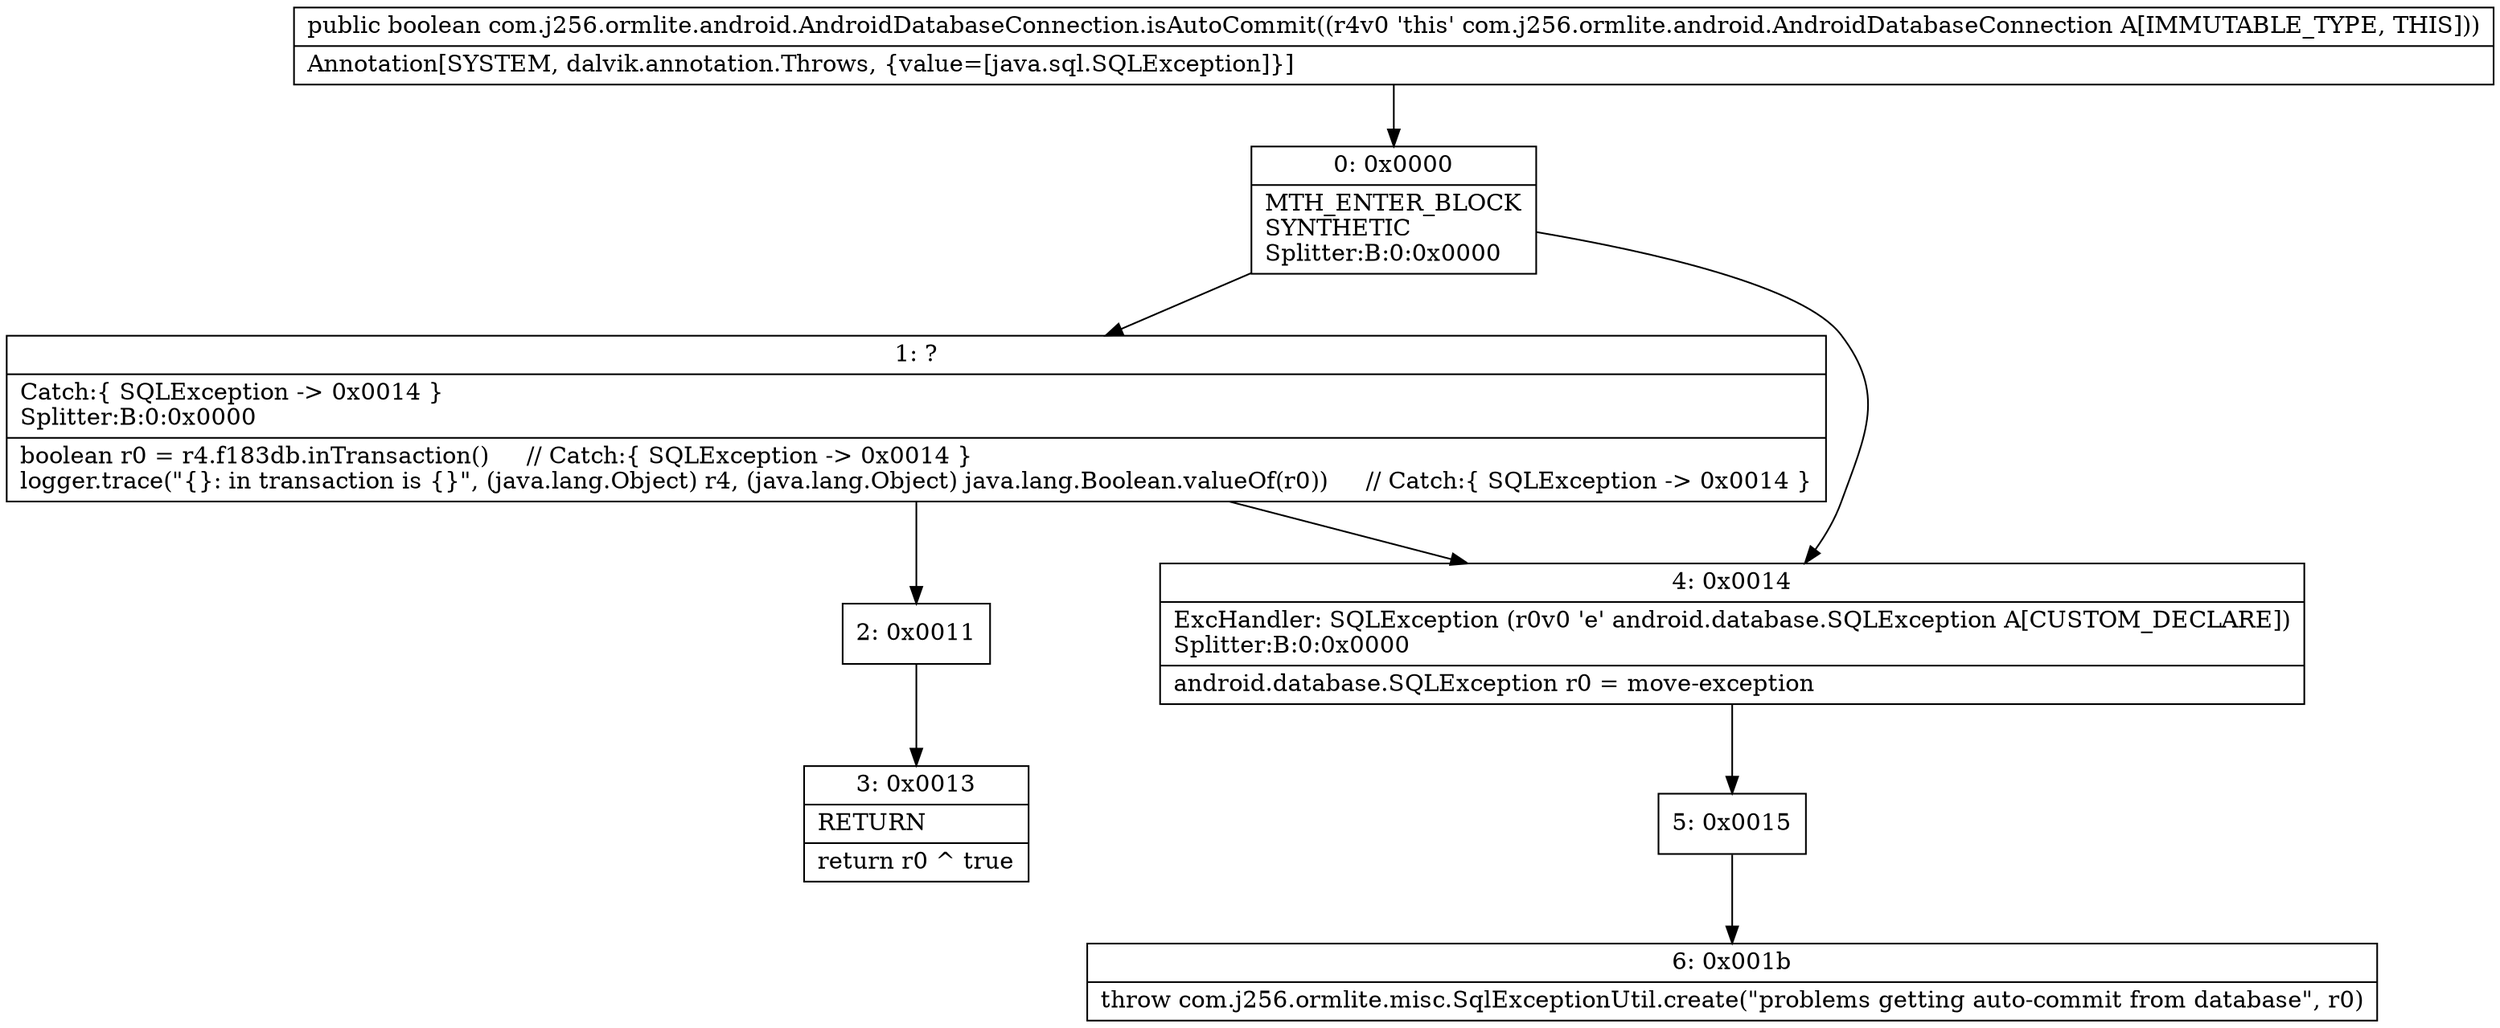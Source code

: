 digraph "CFG forcom.j256.ormlite.android.AndroidDatabaseConnection.isAutoCommit()Z" {
Node_0 [shape=record,label="{0\:\ 0x0000|MTH_ENTER_BLOCK\lSYNTHETIC\lSplitter:B:0:0x0000\l}"];
Node_1 [shape=record,label="{1\:\ ?|Catch:\{ SQLException \-\> 0x0014 \}\lSplitter:B:0:0x0000\l|boolean r0 = r4.f183db.inTransaction()     \/\/ Catch:\{ SQLException \-\> 0x0014 \}\llogger.trace(\"\{\}: in transaction is \{\}\", (java.lang.Object) r4, (java.lang.Object) java.lang.Boolean.valueOf(r0))     \/\/ Catch:\{ SQLException \-\> 0x0014 \}\l}"];
Node_2 [shape=record,label="{2\:\ 0x0011}"];
Node_3 [shape=record,label="{3\:\ 0x0013|RETURN\l|return r0 ^ true\l}"];
Node_4 [shape=record,label="{4\:\ 0x0014|ExcHandler: SQLException (r0v0 'e' android.database.SQLException A[CUSTOM_DECLARE])\lSplitter:B:0:0x0000\l|android.database.SQLException r0 = move\-exception\l}"];
Node_5 [shape=record,label="{5\:\ 0x0015}"];
Node_6 [shape=record,label="{6\:\ 0x001b|throw com.j256.ormlite.misc.SqlExceptionUtil.create(\"problems getting auto\-commit from database\", r0)\l}"];
MethodNode[shape=record,label="{public boolean com.j256.ormlite.android.AndroidDatabaseConnection.isAutoCommit((r4v0 'this' com.j256.ormlite.android.AndroidDatabaseConnection A[IMMUTABLE_TYPE, THIS]))  | Annotation[SYSTEM, dalvik.annotation.Throws, \{value=[java.sql.SQLException]\}]\l}"];
MethodNode -> Node_0;
Node_0 -> Node_1;
Node_0 -> Node_4;
Node_1 -> Node_2;
Node_1 -> Node_4;
Node_2 -> Node_3;
Node_4 -> Node_5;
Node_5 -> Node_6;
}

